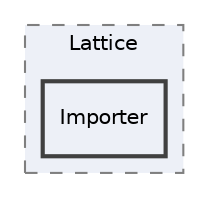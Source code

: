 digraph "C:/Users/Guille/LatticeAssembly/Assets/Lattice/Importer"
{
 // LATEX_PDF_SIZE
  edge [fontname="Helvetica",fontsize="10",labelfontname="Helvetica",labelfontsize="10"];
  node [fontname="Helvetica",fontsize="10",shape=record];
  compound=true
  subgraph clusterdir_dd1ae9e70e0cb1e566297bb504f92561 {
    graph [ bgcolor="#edf0f7", pencolor="grey50", style="filled,dashed,", label="Lattice", fontname="Helvetica", fontsize="10", URL="dir_dd1ae9e70e0cb1e566297bb504f92561.html"]
  dir_794c44386406782ffd9b06a7f3ca77ab [shape=box, label="Importer", style="filled,bold,", fillcolor="#edf0f7", color="grey25", URL="dir_794c44386406782ffd9b06a7f3ca77ab.html"];
  }
}
